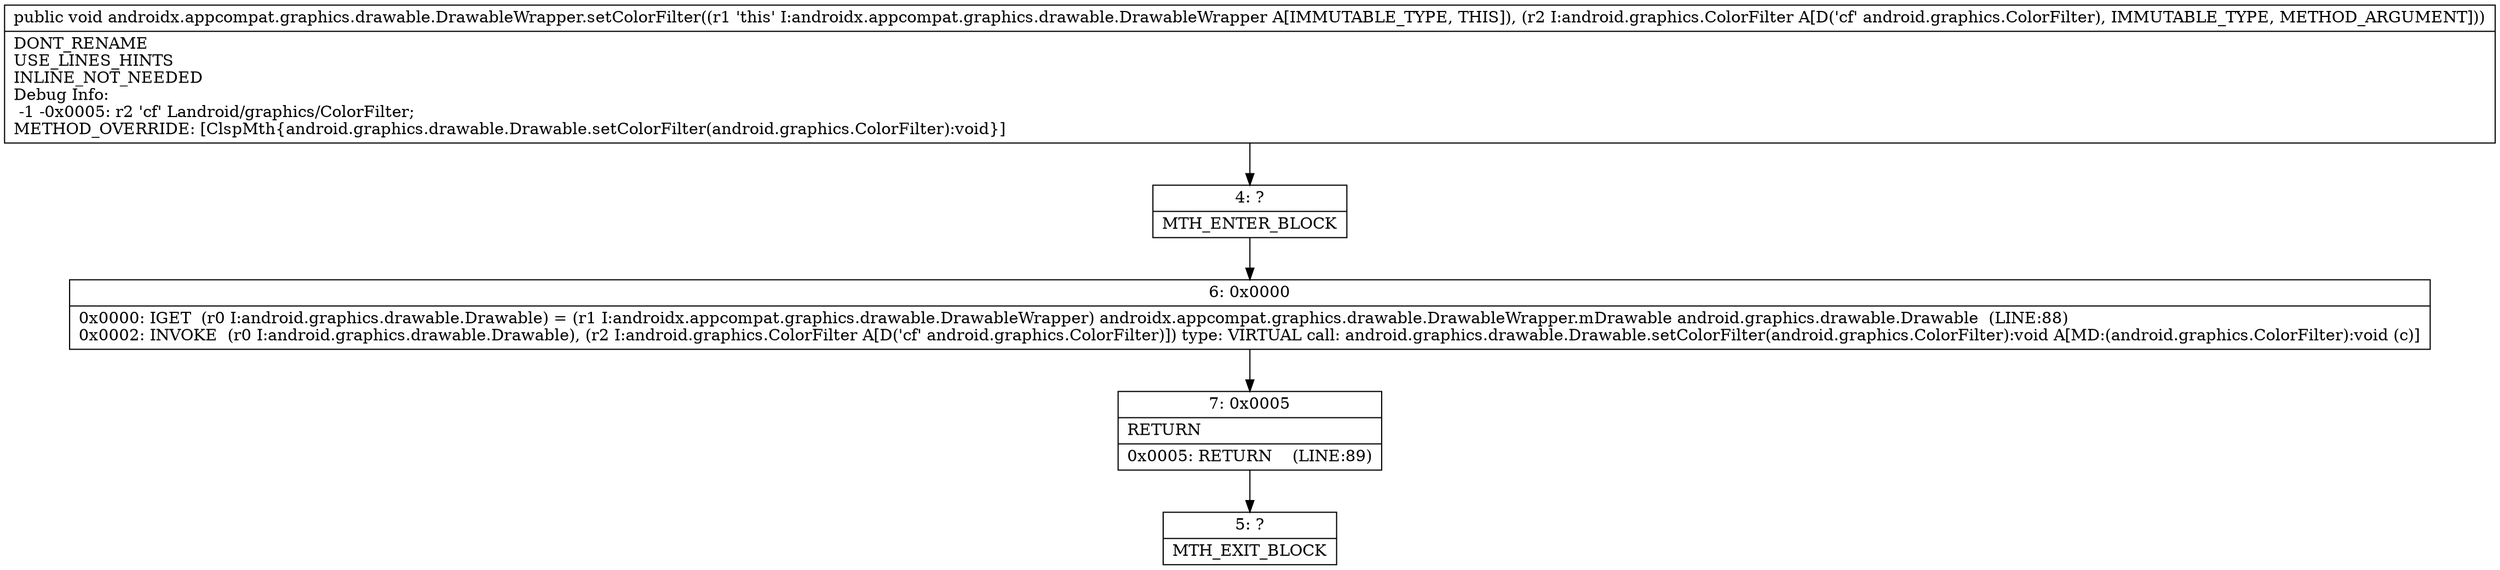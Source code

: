 digraph "CFG forandroidx.appcompat.graphics.drawable.DrawableWrapper.setColorFilter(Landroid\/graphics\/ColorFilter;)V" {
Node_4 [shape=record,label="{4\:\ ?|MTH_ENTER_BLOCK\l}"];
Node_6 [shape=record,label="{6\:\ 0x0000|0x0000: IGET  (r0 I:android.graphics.drawable.Drawable) = (r1 I:androidx.appcompat.graphics.drawable.DrawableWrapper) androidx.appcompat.graphics.drawable.DrawableWrapper.mDrawable android.graphics.drawable.Drawable  (LINE:88)\l0x0002: INVOKE  (r0 I:android.graphics.drawable.Drawable), (r2 I:android.graphics.ColorFilter A[D('cf' android.graphics.ColorFilter)]) type: VIRTUAL call: android.graphics.drawable.Drawable.setColorFilter(android.graphics.ColorFilter):void A[MD:(android.graphics.ColorFilter):void (c)]\l}"];
Node_7 [shape=record,label="{7\:\ 0x0005|RETURN\l|0x0005: RETURN    (LINE:89)\l}"];
Node_5 [shape=record,label="{5\:\ ?|MTH_EXIT_BLOCK\l}"];
MethodNode[shape=record,label="{public void androidx.appcompat.graphics.drawable.DrawableWrapper.setColorFilter((r1 'this' I:androidx.appcompat.graphics.drawable.DrawableWrapper A[IMMUTABLE_TYPE, THIS]), (r2 I:android.graphics.ColorFilter A[D('cf' android.graphics.ColorFilter), IMMUTABLE_TYPE, METHOD_ARGUMENT]))  | DONT_RENAME\lUSE_LINES_HINTS\lINLINE_NOT_NEEDED\lDebug Info:\l  \-1 \-0x0005: r2 'cf' Landroid\/graphics\/ColorFilter;\lMETHOD_OVERRIDE: [ClspMth\{android.graphics.drawable.Drawable.setColorFilter(android.graphics.ColorFilter):void\}]\l}"];
MethodNode -> Node_4;Node_4 -> Node_6;
Node_6 -> Node_7;
Node_7 -> Node_5;
}

